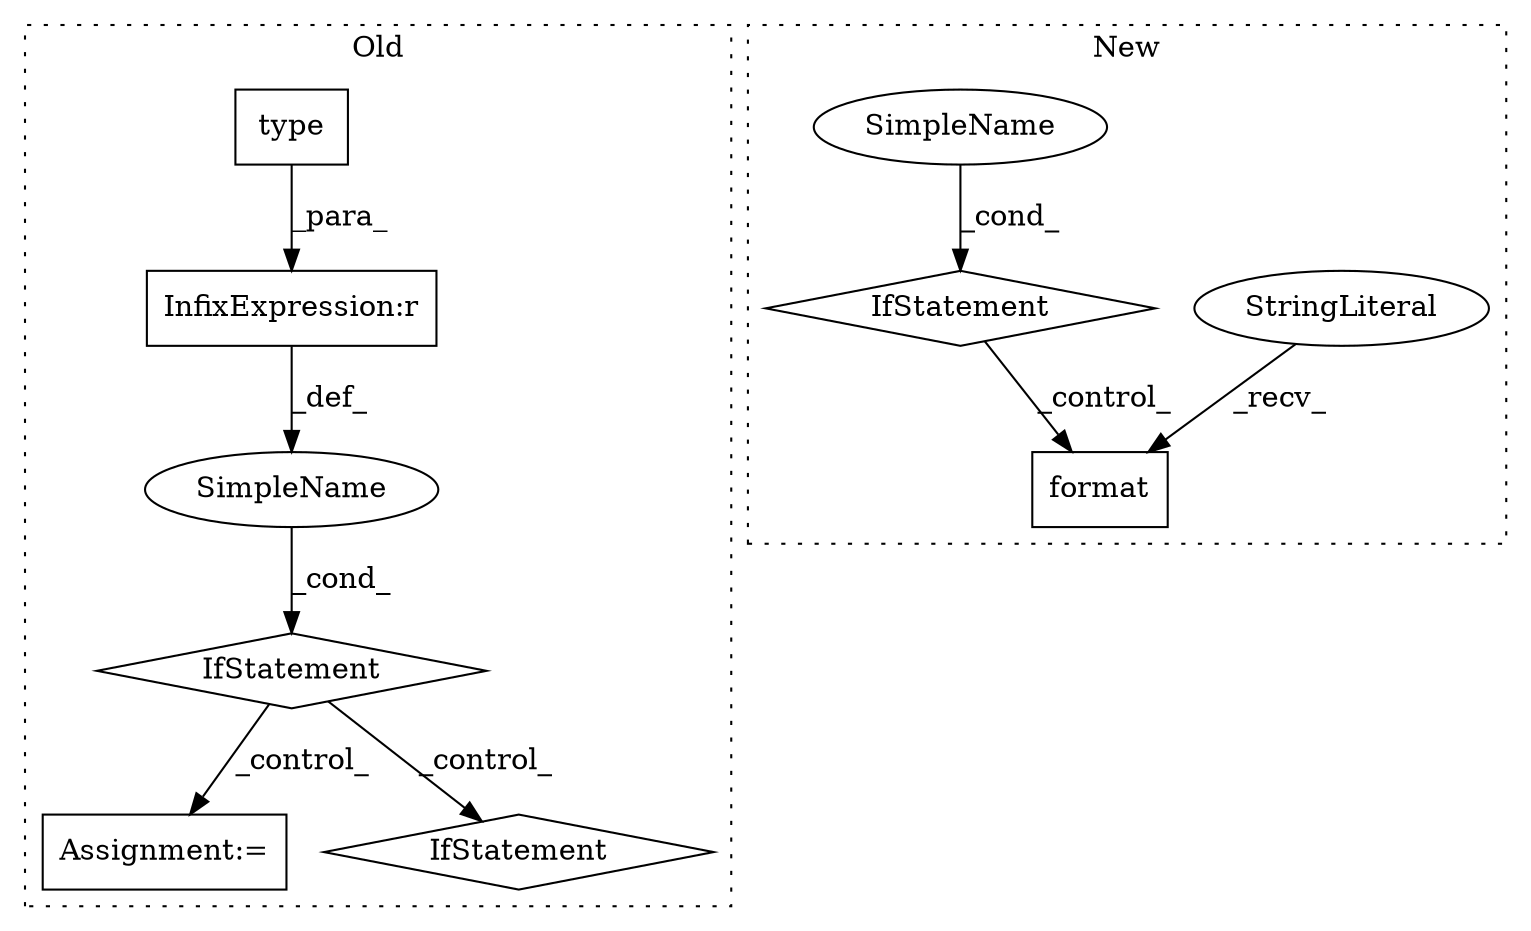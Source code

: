 digraph G {
subgraph cluster0 {
1 [label="type" a="32" s="3194,3204" l="5,1" shape="box"];
4 [label="InfixExpression:r" a="27" s="3205" l="4" shape="box"];
7 [label="IfStatement" a="25" s="3190,3212" l="4,2" shape="diamond"];
8 [label="Assignment:=" a="7" s="3360" l="1" shape="box"];
9 [label="SimpleName" a="42" s="" l="" shape="ellipse"];
10 [label="IfStatement" a="25" s="3392,3417" l="4,2" shape="diamond"];
label = "Old";
style="dotted";
}
subgraph cluster1 {
2 [label="format" a="32" s="3347,3404" l="7,1" shape="box"];
3 [label="StringLiteral" a="45" s="3335" l="11" shape="ellipse"];
5 [label="IfStatement" a="25" s="3302,3312" l="4,2" shape="diamond"];
6 [label="SimpleName" a="42" s="3306" l="6" shape="ellipse"];
label = "New";
style="dotted";
}
1 -> 4 [label="_para_"];
3 -> 2 [label="_recv_"];
4 -> 9 [label="_def_"];
5 -> 2 [label="_control_"];
6 -> 5 [label="_cond_"];
7 -> 10 [label="_control_"];
7 -> 8 [label="_control_"];
9 -> 7 [label="_cond_"];
}